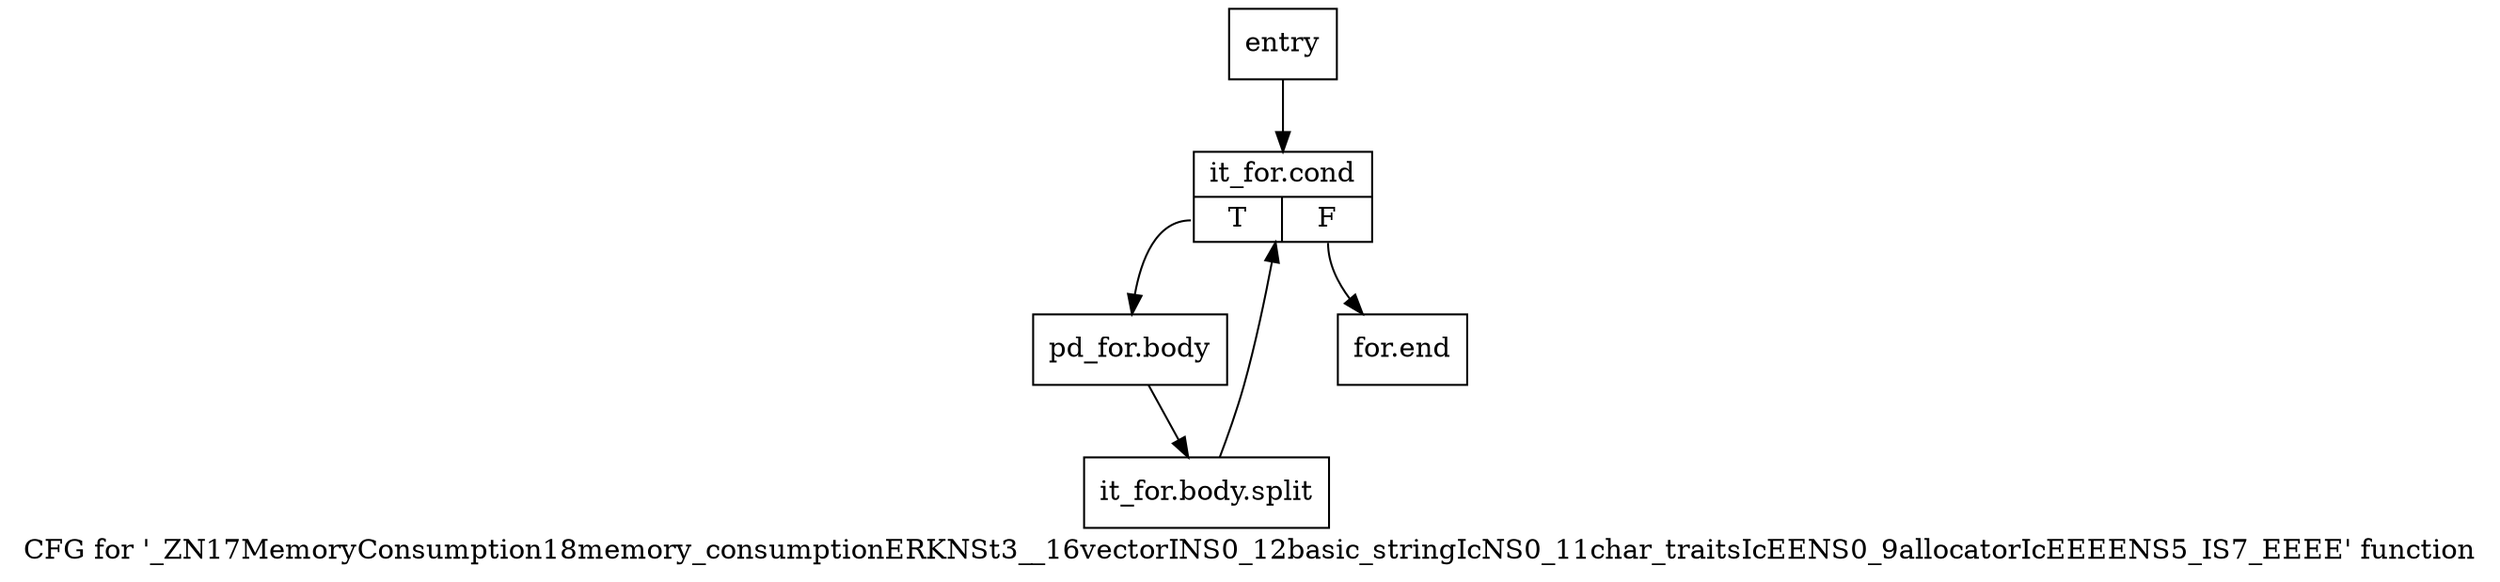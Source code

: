 digraph "CFG for '_ZN17MemoryConsumption18memory_consumptionERKNSt3__16vectorINS0_12basic_stringIcNS0_11char_traitsIcEENS0_9allocatorIcEEEENS5_IS7_EEEE' function" {
	label="CFG for '_ZN17MemoryConsumption18memory_consumptionERKNSt3__16vectorINS0_12basic_stringIcNS0_11char_traitsIcEENS0_9allocatorIcEEEENS5_IS7_EEEE' function";

	Node0x558fce0 [shape=record,label="{entry}"];
	Node0x558fce0 -> Node0x558fd30;
	Node0x558fd30 [shape=record,label="{it_for.cond|{<s0>T|<s1>F}}"];
	Node0x558fd30:s0 -> Node0x558fd80;
	Node0x558fd30:s1 -> Node0x5590530;
	Node0x558fd80 [shape=record,label="{pd_for.body}"];
	Node0x558fd80 -> Node0xac455f0;
	Node0xac455f0 [shape=record,label="{it_for.body.split}"];
	Node0xac455f0 -> Node0x558fd30;
	Node0x5590530 [shape=record,label="{for.end}"];
}
